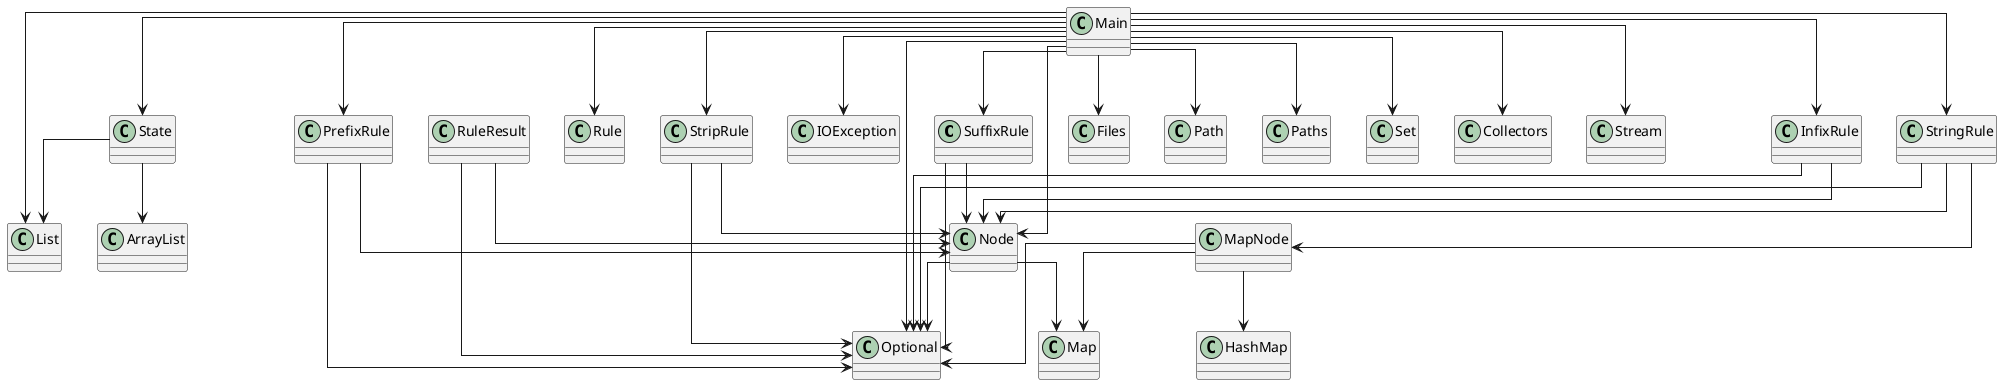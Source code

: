 @startuml
skinparam linetype ortho
class SuffixRule
SuffixRule --> Node
SuffixRule --> Optional
class InfixRule
InfixRule --> Node
InfixRule --> Optional
class Main
Main --> Node
Main --> InfixRule
Main --> PrefixRule
Main --> Rule
Main --> State
Main --> StringRule
Main --> StripRule
Main --> SuffixRule
Main --> IOException
Main --> Files
Main --> Path
Main --> Paths
Main --> List
Main --> Optional
Main --> Set
Main --> Collectors
Main --> Stream
class Rule
class Node
Node --> Map
Node --> Optional
class MapNode
MapNode --> HashMap
MapNode --> Map
MapNode --> Optional
class PrefixRule
PrefixRule --> Node
PrefixRule --> Optional
class StringRule
StringRule --> MapNode
StringRule --> Node
StringRule --> Optional
class StripRule
StripRule --> Node
StripRule --> Optional
class State
State --> ArrayList
State --> List
class RuleResult
RuleResult --> Node
RuleResult --> Optional
@enduml
